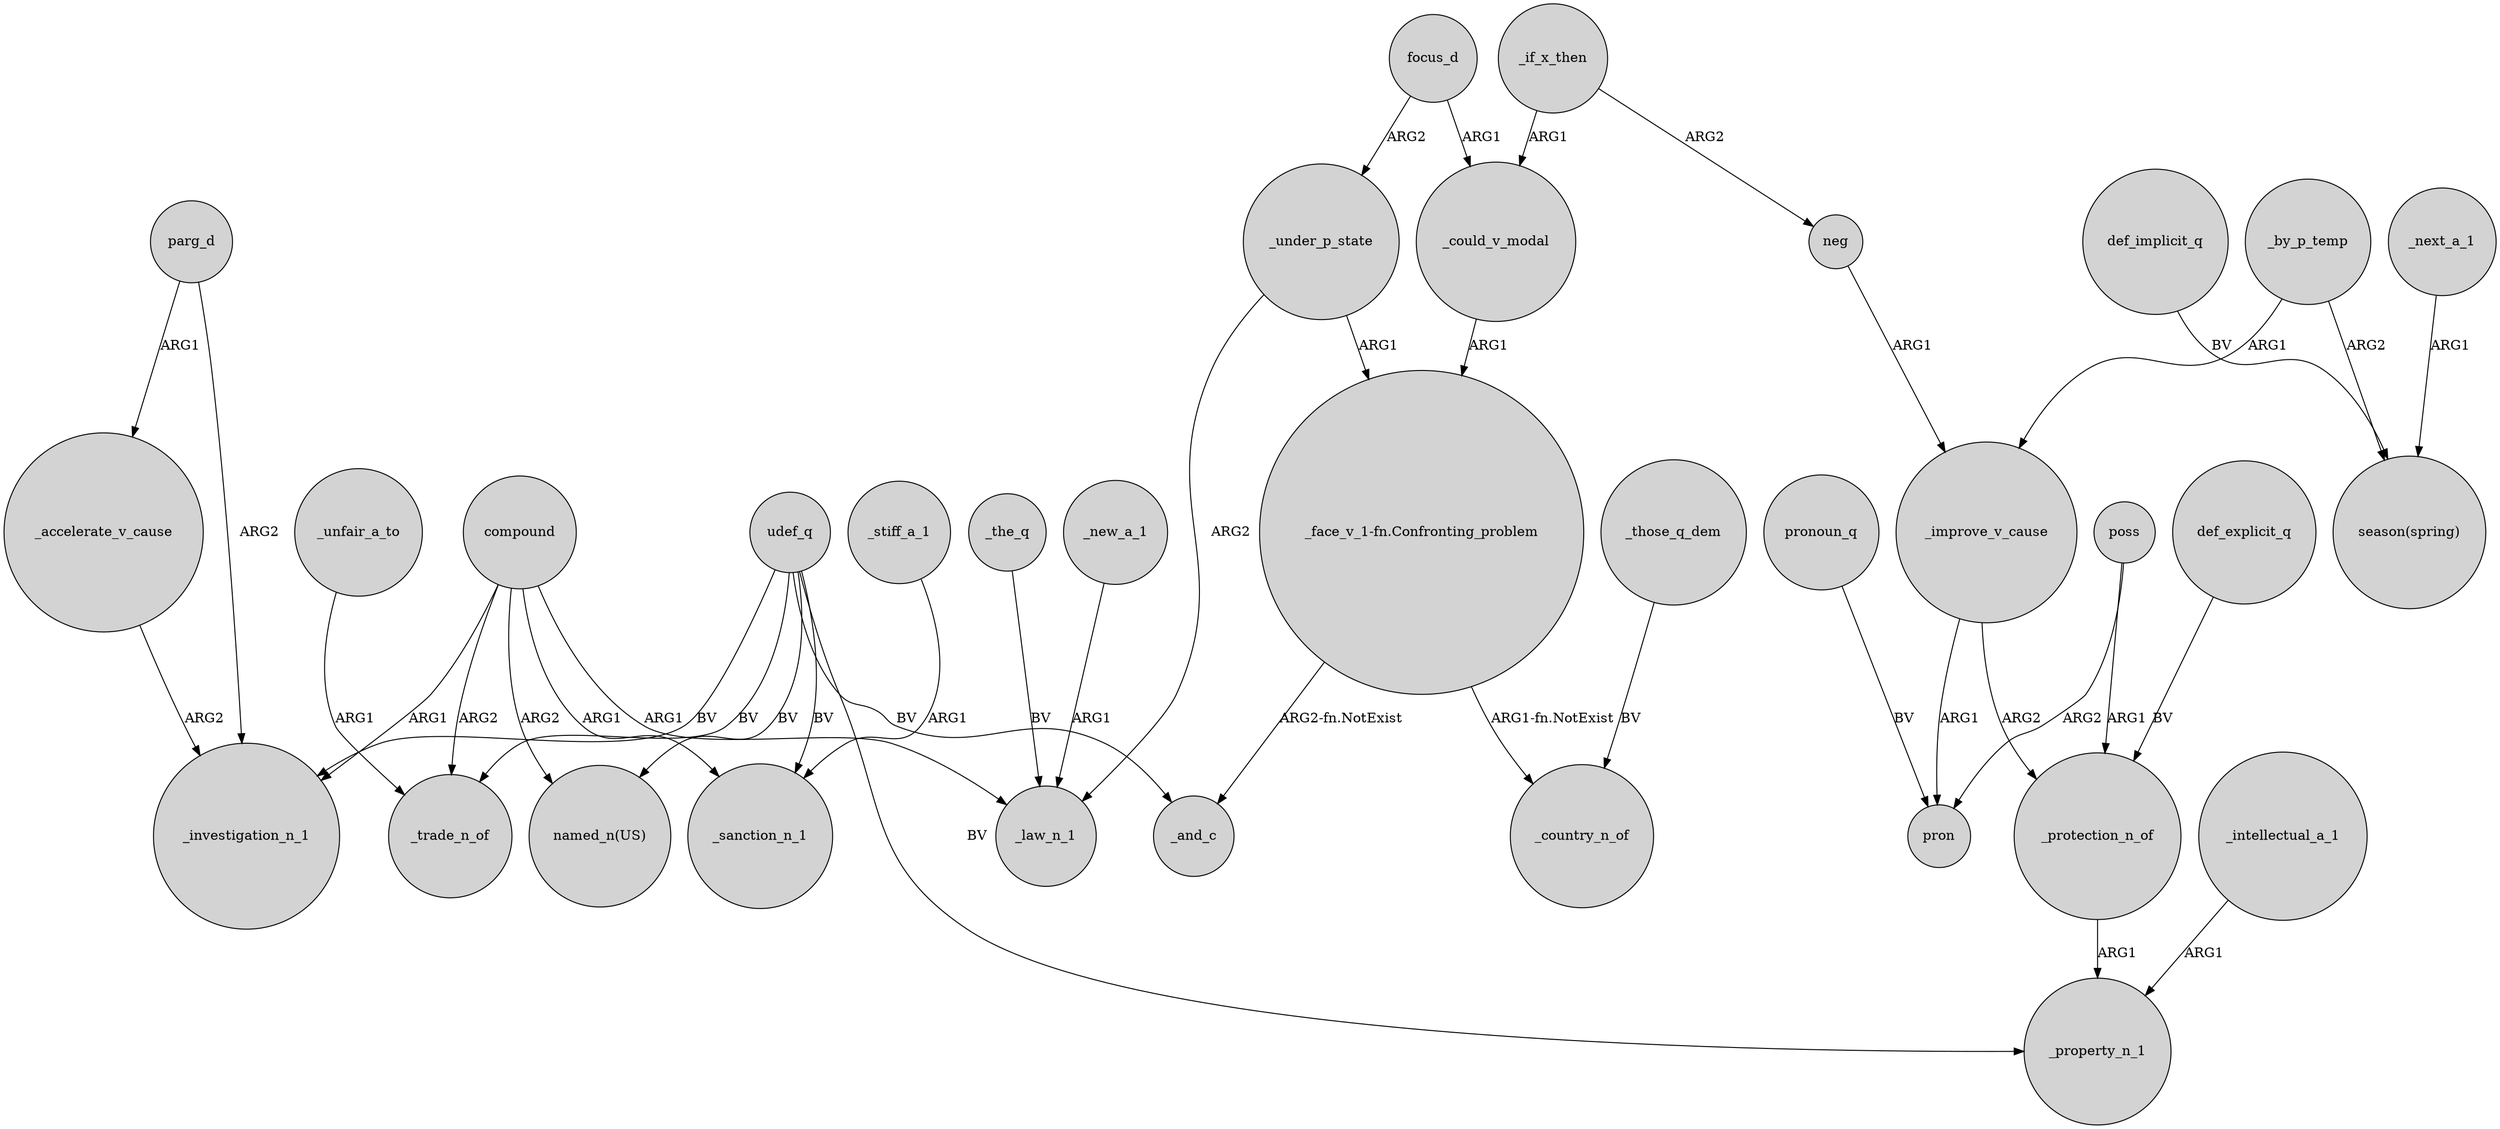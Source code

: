 digraph {
	node [shape=circle style=filled]
	udef_q -> _trade_n_of [label=BV]
	udef_q -> _investigation_n_1 [label=BV]
	neg -> _improve_v_cause [label=ARG1]
	udef_q -> "named_n(US)" [label=BV]
	_accelerate_v_cause -> _investigation_n_1 [label=ARG2]
	compound -> _investigation_n_1 [label=ARG1]
	poss -> pron [label=ARG2]
	"_face_v_1-fn.Confronting_problem" -> _and_c [label="ARG2-fn.NotExist"]
	_could_v_modal -> "_face_v_1-fn.Confronting_problem" [label=ARG1]
	parg_d -> _accelerate_v_cause [label=ARG1]
	udef_q -> _sanction_n_1 [label=BV]
	focus_d -> _could_v_modal [label=ARG1]
	_if_x_then -> _could_v_modal [label=ARG1]
	compound -> "named_n(US)" [label=ARG2]
	_improve_v_cause -> _protection_n_of [label=ARG2]
	_by_p_temp -> _improve_v_cause [label=ARG1]
	_if_x_then -> neg [label=ARG2]
	_under_p_state -> "_face_v_1-fn.Confronting_problem" [label=ARG1]
	pronoun_q -> pron [label=BV]
	"_face_v_1-fn.Confronting_problem" -> _country_n_of [label="ARG1-fn.NotExist"]
	compound -> _trade_n_of [label=ARG2]
	_under_p_state -> _law_n_1 [label=ARG2]
	_the_q -> _law_n_1 [label=BV]
	_stiff_a_1 -> _sanction_n_1 [label=ARG1]
	def_explicit_q -> _protection_n_of [label=BV]
	parg_d -> _investigation_n_1 [label=ARG2]
	udef_q -> _property_n_1 [label=BV]
	_intellectual_a_1 -> _property_n_1 [label=ARG1]
	compound -> _sanction_n_1 [label=ARG1]
	_protection_n_of -> _property_n_1 [label=ARG1]
	_those_q_dem -> _country_n_of [label=BV]
	_unfair_a_to -> _trade_n_of [label=ARG1]
	def_implicit_q -> "season(spring)" [label=BV]
	_improve_v_cause -> pron [label=ARG1]
	compound -> _law_n_1 [label=ARG1]
	poss -> _protection_n_of [label=ARG1]
	_next_a_1 -> "season(spring)" [label=ARG1]
	_new_a_1 -> _law_n_1 [label=ARG1]
	udef_q -> _and_c [label=BV]
	focus_d -> _under_p_state [label=ARG2]
	_by_p_temp -> "season(spring)" [label=ARG2]
}
